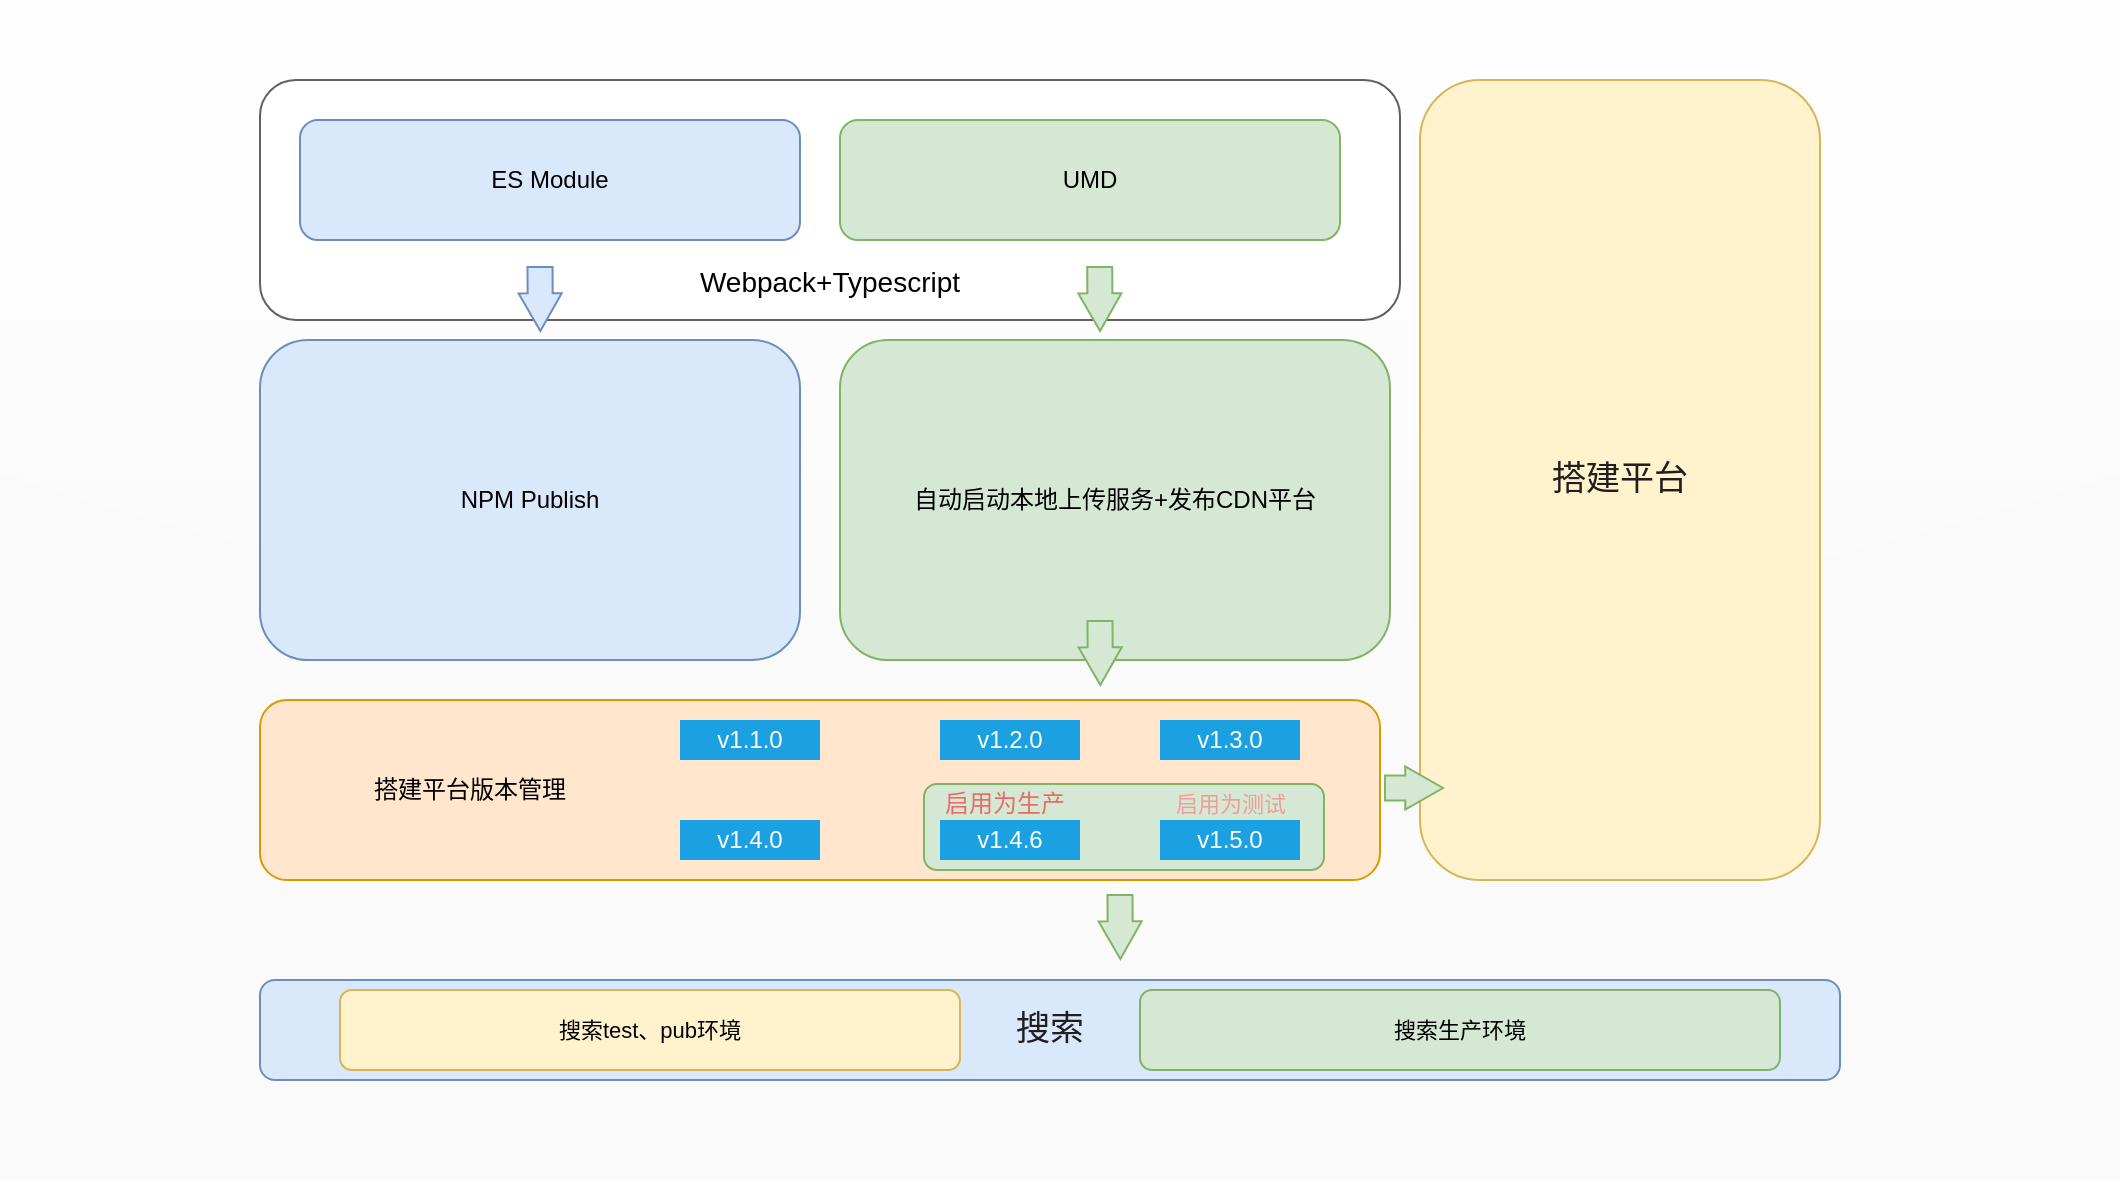 <mxfile version="20.3.3" type="github">
  <diagram id="cJSKPsWzPktaRWkqyph6" name="第 1 页">
    <mxGraphModel dx="946" dy="515" grid="1" gridSize="10" guides="1" tooltips="1" connect="1" arrows="1" fold="1" page="1" pageScale="1" pageWidth="1200" pageHeight="1600" math="0" shadow="0">
      <root>
        <mxCell id="0" />
        <mxCell id="1" parent="0" />
        <mxCell id="0sCByd0zpsYbylT50Fxj-2" value="0" style="rounded=0.5;whiteSpace=wrap;html=1;strokeColor=none;fillColor=#fafafa;shadow=0;sketch=0;glass=1;" vertex="1" parent="1">
          <mxGeometry x="90" y="130" width="1060" height="590" as="geometry" />
        </mxCell>
        <mxCell id="0sCByd0zpsYbylT50Fxj-5" value="&lt;p style=&quot;line-height: 2.9; font-size: 14px;&quot;&gt;&lt;br&gt;&lt;br&gt;Webpack+Typescript&lt;/p&gt;" style="rounded=1;whiteSpace=wrap;html=1;strokeColor=#616161;" vertex="1" parent="1">
          <mxGeometry x="220" y="170" width="570" height="120" as="geometry" />
        </mxCell>
        <mxCell id="0sCByd0zpsYbylT50Fxj-6" value="" style="group" vertex="1" connectable="0" parent="1">
          <mxGeometry x="240" y="190" width="550" height="60" as="geometry" />
        </mxCell>
        <mxCell id="0sCByd0zpsYbylT50Fxj-3" value="ES Module" style="rounded=1;whiteSpace=wrap;html=1;fillColor=#dae8fc;strokeColor=#6c8ebf;" vertex="1" parent="0sCByd0zpsYbylT50Fxj-6">
          <mxGeometry width="250.0" height="60" as="geometry" />
        </mxCell>
        <mxCell id="0sCByd0zpsYbylT50Fxj-4" value="UMD" style="rounded=1;whiteSpace=wrap;html=1;fillColor=#d5e8d4;strokeColor=#82b366;" vertex="1" parent="0sCByd0zpsYbylT50Fxj-6">
          <mxGeometry x="270" width="250" height="60" as="geometry" />
        </mxCell>
        <mxCell id="0sCByd0zpsYbylT50Fxj-8" value="NPM Publish" style="rounded=1;whiteSpace=wrap;html=1;fillColor=#dae8fc;strokeColor=#6c8ebf;" vertex="1" parent="1">
          <mxGeometry x="220" y="300" width="270" height="160" as="geometry" />
        </mxCell>
        <mxCell id="0sCByd0zpsYbylT50Fxj-13" value="自动启动本地上传服务+发布CDN平台" style="rounded=1;whiteSpace=wrap;html=1;fillColor=#d5e8d4;strokeColor=#82b366;" vertex="1" parent="1">
          <mxGeometry x="510" y="300" width="275" height="160" as="geometry" />
        </mxCell>
        <mxCell id="0sCByd0zpsYbylT50Fxj-15" value="" style="rounded=1;whiteSpace=wrap;html=1;" vertex="1" parent="1">
          <mxGeometry x="550" y="480" width="120" height="60" as="geometry" />
        </mxCell>
        <mxCell id="0sCByd0zpsYbylT50Fxj-16" value="" style="rounded=1;whiteSpace=wrap;html=1;fillColor=#ffe6cc;strokeColor=#d79b00;" vertex="1" parent="1">
          <mxGeometry x="220" y="480" width="560" height="90" as="geometry" />
        </mxCell>
        <mxCell id="0sCByd0zpsYbylT50Fxj-14" value="搭建平台版本管理" style="rounded=1;whiteSpace=wrap;html=1;fillColor=#ffe6cc;strokeColor=none;" vertex="1" parent="1">
          <mxGeometry x="270" y="490" width="110" height="70" as="geometry" />
        </mxCell>
        <mxCell id="0sCByd0zpsYbylT50Fxj-26" value="" style="rounded=1;whiteSpace=wrap;html=1;labelBackgroundColor=#EA6B66;strokeColor=#d6b656;fontSize=11;fillColor=#fff2cc;" vertex="1" parent="1">
          <mxGeometry x="800" y="170" width="200" height="400" as="geometry" />
        </mxCell>
        <mxCell id="0sCByd0zpsYbylT50Fxj-30" value="" style="group" vertex="1" connectable="0" parent="1">
          <mxGeometry x="450" y="490" width="270" height="20" as="geometry" />
        </mxCell>
        <mxCell id="0sCByd0zpsYbylT50Fxj-20" value="v1.3.0" style="rounded=0;whiteSpace=wrap;html=1;strokeColor=none;fillColor=#1ba1e2;fontColor=#ffffff;" vertex="1" parent="0sCByd0zpsYbylT50Fxj-30">
          <mxGeometry x="220" width="70" height="20" as="geometry" />
        </mxCell>
        <mxCell id="0sCByd0zpsYbylT50Fxj-21" value="v1.2.0" style="rounded=0;whiteSpace=wrap;html=1;strokeColor=none;fillColor=#1ba1e2;fontColor=#ffffff;" vertex="1" parent="0sCByd0zpsYbylT50Fxj-30">
          <mxGeometry x="110" width="70" height="20" as="geometry" />
        </mxCell>
        <mxCell id="0sCByd0zpsYbylT50Fxj-22" value="v1.1.0" style="rounded=0;whiteSpace=wrap;html=1;strokeColor=none;fillColor=#1ba1e2;fontColor=#ffffff;" vertex="1" parent="0sCByd0zpsYbylT50Fxj-30">
          <mxGeometry x="-20" width="70" height="20" as="geometry" />
        </mxCell>
        <mxCell id="0sCByd0zpsYbylT50Fxj-32" value="" style="rounded=1;whiteSpace=wrap;html=1;labelBackgroundColor=none;strokeColor=#6c8ebf;fontSize=11;fillColor=#dae8fc;" vertex="1" parent="1">
          <mxGeometry x="220" y="620" width="790" height="50" as="geometry" />
        </mxCell>
        <mxCell id="0sCByd0zpsYbylT50Fxj-33" value="搜索test、pub环境" style="rounded=1;whiteSpace=wrap;html=1;labelBackgroundColor=none;strokeColor=#d6b656;fontSize=11;fillColor=#fff2cc;" vertex="1" parent="1">
          <mxGeometry x="260" y="625" width="310" height="40" as="geometry" />
        </mxCell>
        <mxCell id="0sCByd0zpsYbylT50Fxj-35" value="搜索生产环境" style="rounded=1;whiteSpace=wrap;html=1;labelBackgroundColor=none;strokeColor=#82b366;fontSize=11;fillColor=#d5e8d4;" vertex="1" parent="1">
          <mxGeometry x="660" y="625" width="320" height="40" as="geometry" />
        </mxCell>
        <mxCell id="0sCByd0zpsYbylT50Fxj-18" value="v1.4.0" style="rounded=0;whiteSpace=wrap;html=1;strokeColor=none;fillColor=#1ba1e2;fontColor=#ffffff;" vertex="1" parent="1">
          <mxGeometry x="430" y="540" width="70" height="20" as="geometry" />
        </mxCell>
        <mxCell id="0sCByd0zpsYbylT50Fxj-41" value="" style="shape=flexArrow;endArrow=classic;html=1;rounded=0;fontSize=11;fontColor=#FFFFFF;entryX=0.255;entryY=0.991;entryDx=0;entryDy=0;entryPerimeter=0;fillColor=#dae8fc;strokeColor=#6c8ebf;endWidth=8.031;endSize=5.956;width=12.523;" edge="1" parent="1">
          <mxGeometry width="50" height="50" relative="1" as="geometry">
            <mxPoint x="360" y="263" as="sourcePoint" />
            <mxPoint x="360.18" y="296.0" as="targetPoint" />
            <Array as="points" />
          </mxGeometry>
        </mxCell>
        <mxCell id="0sCByd0zpsYbylT50Fxj-42" value="" style="shape=flexArrow;endArrow=classic;html=1;rounded=0;fontSize=11;fontColor=#FFFFFF;entryX=0.255;entryY=0.991;entryDx=0;entryDy=0;entryPerimeter=0;fillColor=#d5e8d4;strokeColor=#82b366;endWidth=8.031;endSize=5.956;width=12.523;" edge="1" parent="1">
          <mxGeometry width="50" height="50" relative="1" as="geometry">
            <mxPoint x="639.86" y="263" as="sourcePoint" />
            <mxPoint x="640.04" y="296" as="targetPoint" />
            <Array as="points" />
          </mxGeometry>
        </mxCell>
        <mxCell id="0sCByd0zpsYbylT50Fxj-43" value="" style="shape=flexArrow;endArrow=classic;html=1;rounded=0;fontSize=11;fontColor=#FFFFFF;entryX=0.255;entryY=0.991;entryDx=0;entryDy=0;entryPerimeter=0;fillColor=#d5e8d4;strokeColor=#82b366;endWidth=8.031;endSize=5.956;width=12.523;" edge="1" parent="1">
          <mxGeometry width="50" height="50" relative="1" as="geometry">
            <mxPoint x="640.0" y="440.0" as="sourcePoint" />
            <mxPoint x="640.18" y="473" as="targetPoint" />
            <Array as="points" />
          </mxGeometry>
        </mxCell>
        <mxCell id="0sCByd0zpsYbylT50Fxj-49" value="" style="group" vertex="1" connectable="0" parent="1">
          <mxGeometry x="450" y="517" width="300" height="103" as="geometry" />
        </mxCell>
        <mxCell id="0sCByd0zpsYbylT50Fxj-48" value="" style="rounded=1;whiteSpace=wrap;html=1;labelBackgroundColor=none;strokeColor=#82b366;fontSize=11;fillColor=#d5e8d4;" vertex="1" parent="0sCByd0zpsYbylT50Fxj-49">
          <mxGeometry x="102" y="5" width="200" height="43" as="geometry" />
        </mxCell>
        <mxCell id="0sCByd0zpsYbylT50Fxj-23" value="&lt;font style=&quot;font-size: 11px;&quot; color=&quot;#f19c99&quot;&gt;启用为测试&lt;/font&gt;" style="text;html=1;strokeColor=none;fillColor=none;align=center;verticalAlign=middle;whiteSpace=wrap;rounded=0;" vertex="1" parent="0sCByd0zpsYbylT50Fxj-49">
          <mxGeometry x="222.5" width="65" height="30" as="geometry" />
        </mxCell>
        <mxCell id="0sCByd0zpsYbylT50Fxj-24" value="&lt;font color=&quot;#ea6b66&quot;&gt;启用为生产&lt;/font&gt;" style="text;html=1;strokeColor=none;fillColor=none;align=center;verticalAlign=middle;whiteSpace=wrap;rounded=0;" vertex="1" parent="0sCByd0zpsYbylT50Fxj-49">
          <mxGeometry x="110" width="65" height="30" as="geometry" />
        </mxCell>
        <mxCell id="0sCByd0zpsYbylT50Fxj-31" value="" style="group" vertex="1" connectable="0" parent="0sCByd0zpsYbylT50Fxj-49">
          <mxGeometry y="23" width="300" height="37" as="geometry" />
        </mxCell>
        <mxCell id="0sCByd0zpsYbylT50Fxj-19" value="v1.4.6" style="rounded=0;whiteSpace=wrap;html=1;strokeColor=none;fillColor=#1ba1e2;fontColor=#ffffff;" vertex="1" parent="0sCByd0zpsYbylT50Fxj-31">
          <mxGeometry x="110" width="70" height="20" as="geometry" />
        </mxCell>
        <mxCell id="0sCByd0zpsYbylT50Fxj-17" value="v1.5.0" style="rounded=0;whiteSpace=wrap;html=1;strokeColor=none;fillColor=#1ba1e2;fontColor=#ffffff;" vertex="1" parent="0sCByd0zpsYbylT50Fxj-49">
          <mxGeometry x="220" y="23" width="70" height="20" as="geometry" />
        </mxCell>
        <mxCell id="0sCByd0zpsYbylT50Fxj-50" value="" style="shape=flexArrow;endArrow=classic;html=1;rounded=0;fontSize=11;fontColor=#FFFFFF;entryX=0.255;entryY=0.991;entryDx=0;entryDy=0;entryPerimeter=0;fillColor=#d5e8d4;strokeColor=#82b366;endWidth=8.031;endSize=5.956;width=12.523;" edge="1" parent="0sCByd0zpsYbylT50Fxj-49">
          <mxGeometry width="50" height="50" relative="1" as="geometry">
            <mxPoint x="200" y="60.0" as="sourcePoint" />
            <mxPoint x="200.18" y="93.0" as="targetPoint" />
            <Array as="points" />
          </mxGeometry>
        </mxCell>
        <mxCell id="0sCByd0zpsYbylT50Fxj-54" value="&lt;font style=&quot;font-size: 17px;&quot;&gt;搜索&lt;/font&gt;" style="text;html=1;strokeColor=none;fillColor=none;align=center;verticalAlign=middle;whiteSpace=wrap;rounded=0;labelBackgroundColor=none;fontSize=11;fontColor=#1F1F1F;" vertex="1" parent="1">
          <mxGeometry x="585" y="630" width="60" height="30" as="geometry" />
        </mxCell>
        <mxCell id="0sCByd0zpsYbylT50Fxj-58" value="" style="shape=flexArrow;endArrow=classic;html=1;rounded=0;fontSize=11;fontColor=#FFFFFF;fillColor=#d5e8d4;strokeColor=#82b366;endWidth=8.031;endSize=5.956;width=12.523;" edge="1" parent="1">
          <mxGeometry width="50" height="50" relative="1" as="geometry">
            <mxPoint x="782" y="524" as="sourcePoint" />
            <mxPoint x="812" y="524" as="targetPoint" />
            <Array as="points" />
          </mxGeometry>
        </mxCell>
        <mxCell id="0sCByd0zpsYbylT50Fxj-59" value="搭建平台" style="text;html=1;strokeColor=none;fillColor=none;align=center;verticalAlign=middle;whiteSpace=wrap;rounded=0;labelBackgroundColor=none;fontSize=17;fontColor=#1F1F1F;" vertex="1" parent="1">
          <mxGeometry x="860" y="355" width="80" height="30" as="geometry" />
        </mxCell>
      </root>
    </mxGraphModel>
  </diagram>
</mxfile>
